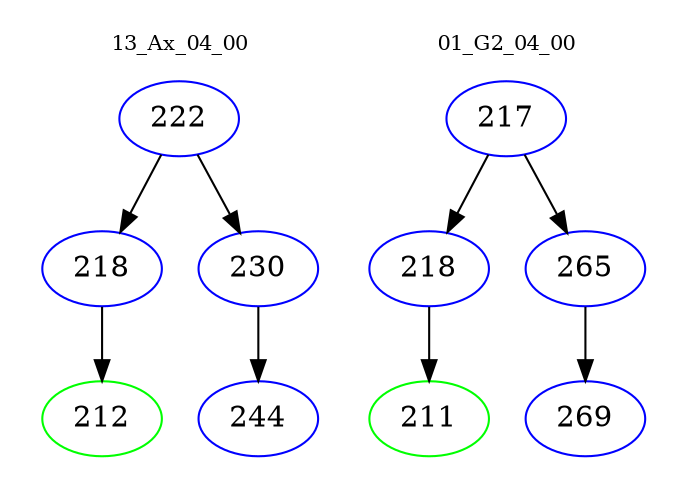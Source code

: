 digraph{
subgraph cluster_0 {
color = white
label = "13_Ax_04_00";
fontsize=10;
T0_222 [label="222", color="blue"]
T0_222 -> T0_218 [color="black"]
T0_218 [label="218", color="blue"]
T0_218 -> T0_212 [color="black"]
T0_212 [label="212", color="green"]
T0_222 -> T0_230 [color="black"]
T0_230 [label="230", color="blue"]
T0_230 -> T0_244 [color="black"]
T0_244 [label="244", color="blue"]
}
subgraph cluster_1 {
color = white
label = "01_G2_04_00";
fontsize=10;
T1_217 [label="217", color="blue"]
T1_217 -> T1_218 [color="black"]
T1_218 [label="218", color="blue"]
T1_218 -> T1_211 [color="black"]
T1_211 [label="211", color="green"]
T1_217 -> T1_265 [color="black"]
T1_265 [label="265", color="blue"]
T1_265 -> T1_269 [color="black"]
T1_269 [label="269", color="blue"]
}
}
